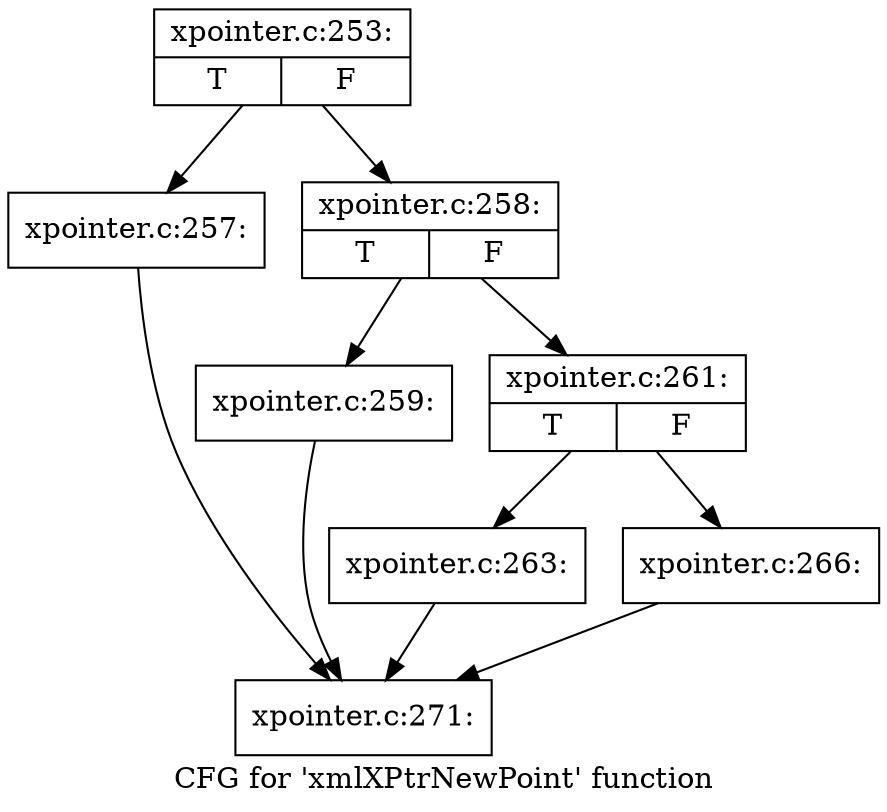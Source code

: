 digraph "CFG for 'xmlXPtrNewPoint' function" {
	label="CFG for 'xmlXPtrNewPoint' function";

	Node0x55f69059d650 [shape=record,label="{xpointer.c:253:|{<s0>T|<s1>F}}"];
	Node0x55f69059d650 -> Node0x55f6905a8790;
	Node0x55f69059d650 -> Node0x55f6905a87e0;
	Node0x55f6905a8790 [shape=record,label="{xpointer.c:257:}"];
	Node0x55f6905a8790 -> Node0x55f69059d6a0;
	Node0x55f6905a87e0 [shape=record,label="{xpointer.c:258:|{<s0>T|<s1>F}}"];
	Node0x55f6905a87e0 -> Node0x55f6905a8c40;
	Node0x55f6905a87e0 -> Node0x55f6905a8c90;
	Node0x55f6905a8c40 [shape=record,label="{xpointer.c:259:}"];
	Node0x55f6905a8c40 -> Node0x55f69059d6a0;
	Node0x55f6905a8c90 [shape=record,label="{xpointer.c:261:|{<s0>T|<s1>F}}"];
	Node0x55f6905a8c90 -> Node0x55f6905a93b0;
	Node0x55f6905a8c90 -> Node0x55f6905a9400;
	Node0x55f6905a93b0 [shape=record,label="{xpointer.c:263:}"];
	Node0x55f6905a93b0 -> Node0x55f69059d6a0;
	Node0x55f6905a9400 [shape=record,label="{xpointer.c:266:}"];
	Node0x55f6905a9400 -> Node0x55f69059d6a0;
	Node0x55f69059d6a0 [shape=record,label="{xpointer.c:271:}"];
}
